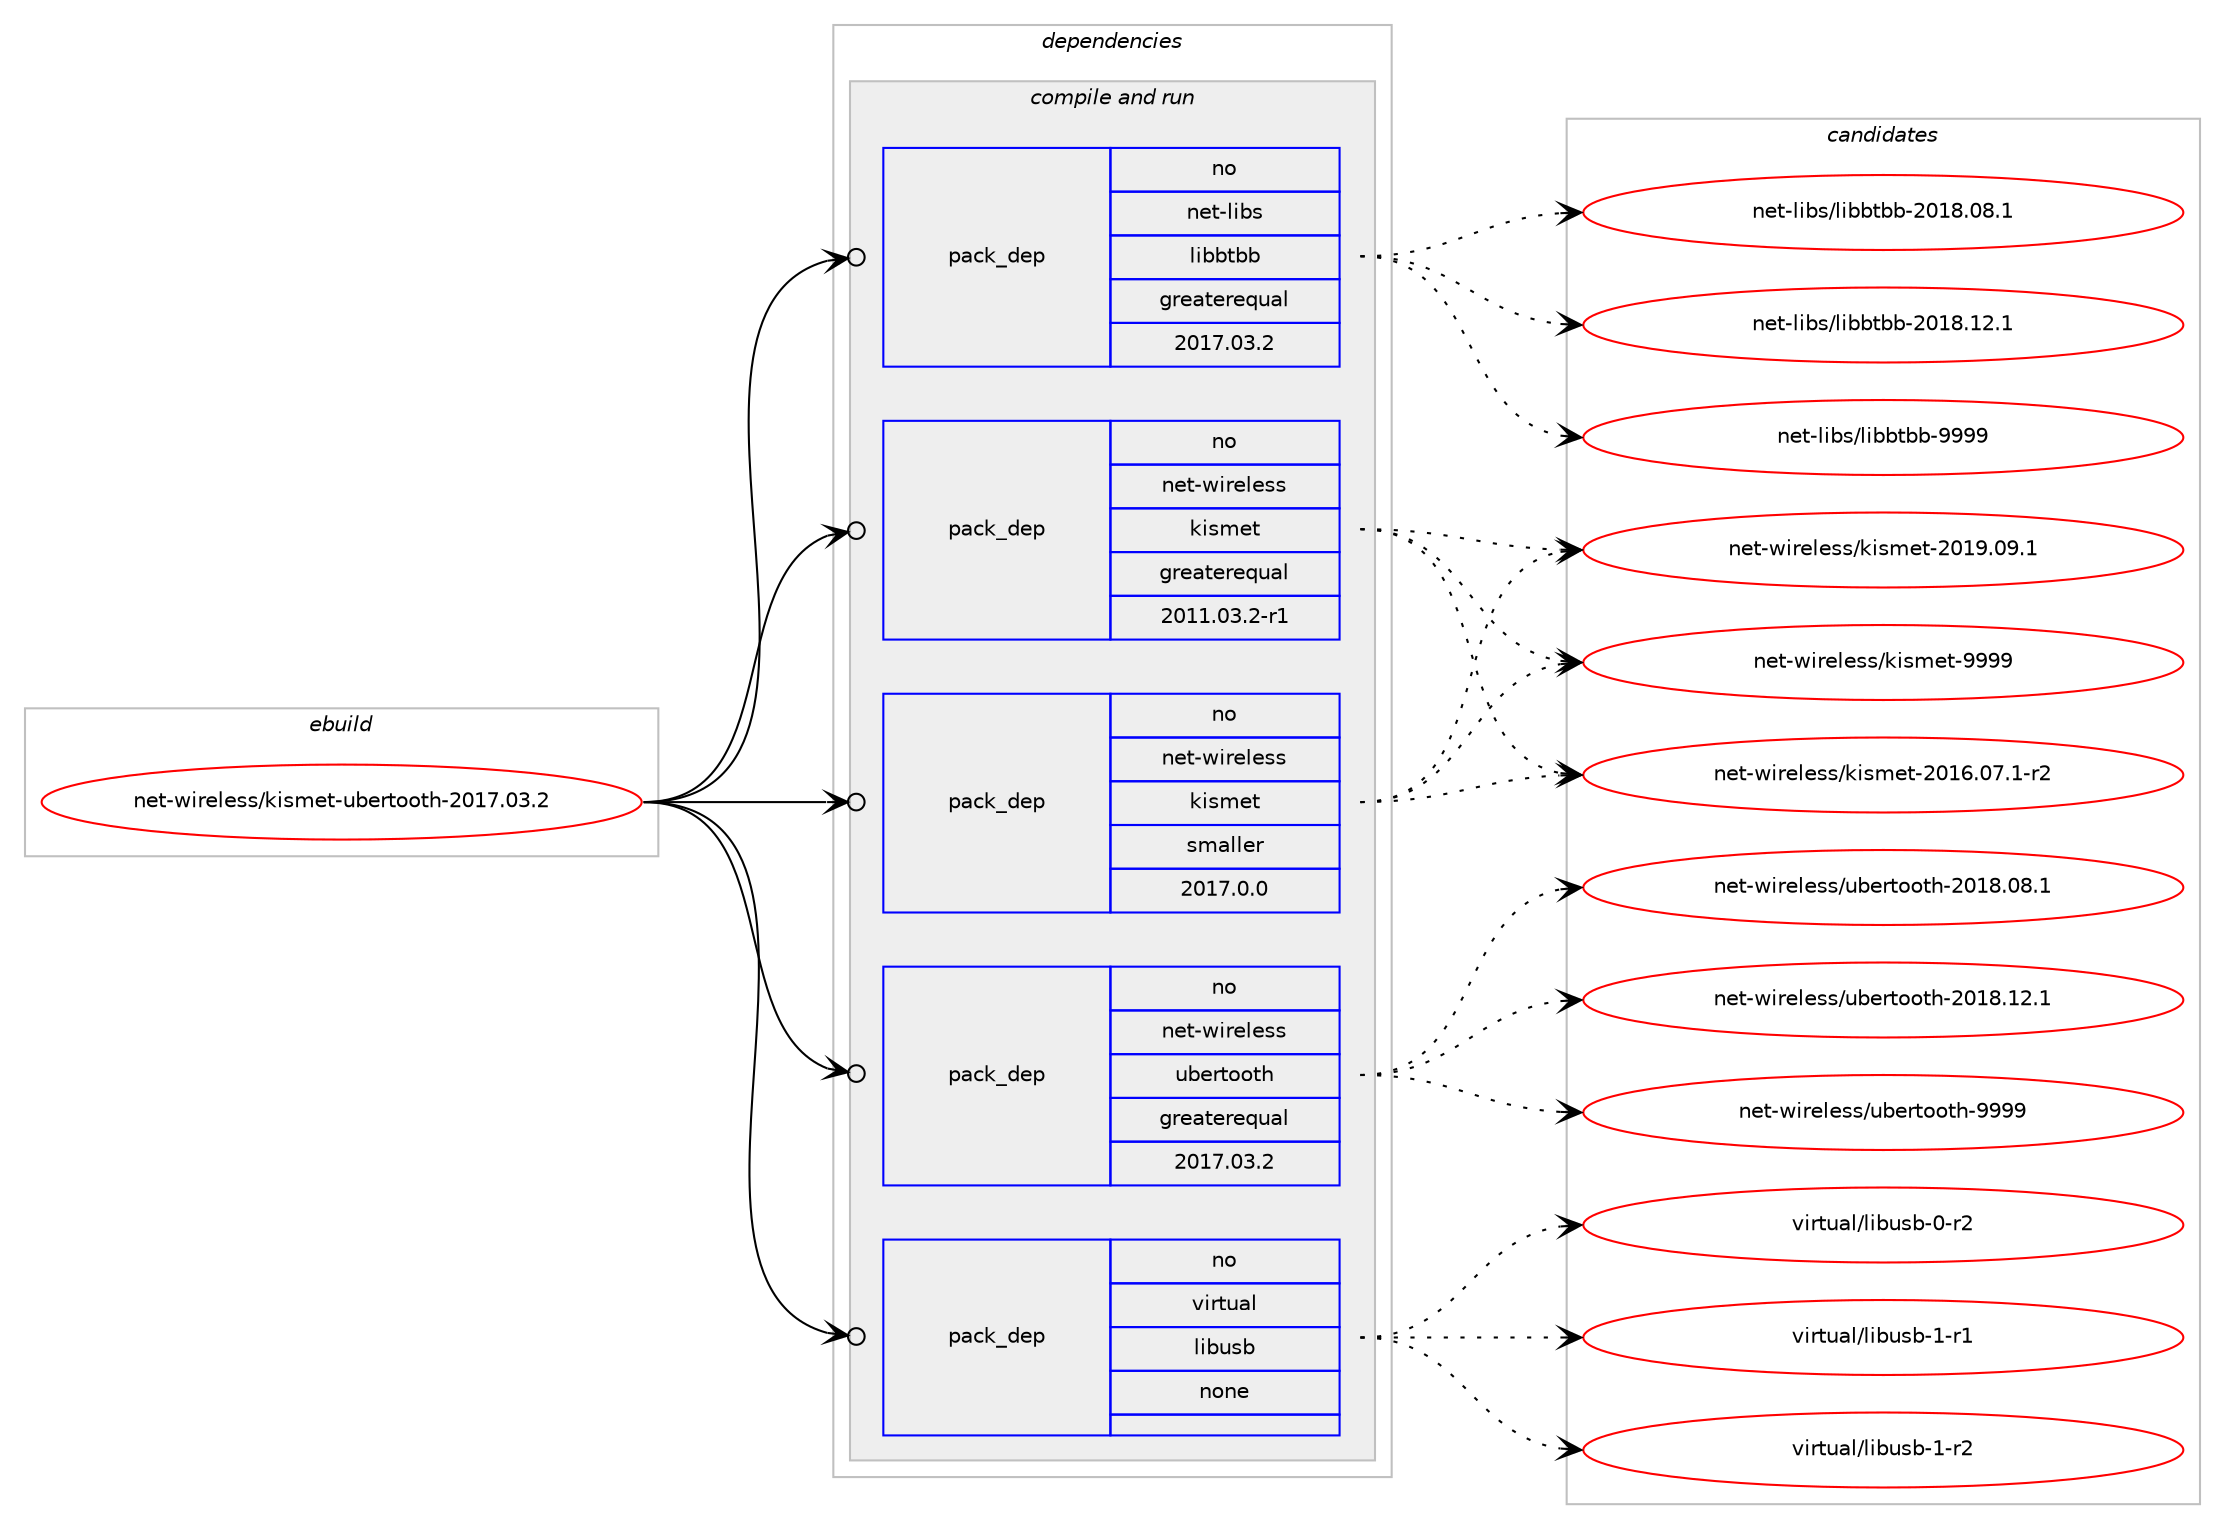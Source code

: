 digraph prolog {

# *************
# Graph options
# *************

newrank=true;
concentrate=true;
compound=true;
graph [rankdir=LR,fontname=Helvetica,fontsize=10,ranksep=1.5];#, ranksep=2.5, nodesep=0.2];
edge  [arrowhead=vee];
node  [fontname=Helvetica,fontsize=10];

# **********
# The ebuild
# **********

subgraph cluster_leftcol {
color=gray;
rank=same;
label=<<i>ebuild</i>>;
id [label="net-wireless/kismet-ubertooth-2017.03.2", color=red, width=4, href="../net-wireless/kismet-ubertooth-2017.03.2.svg"];
}

# ****************
# The dependencies
# ****************

subgraph cluster_midcol {
color=gray;
label=<<i>dependencies</i>>;
subgraph cluster_compile {
fillcolor="#eeeeee";
style=filled;
label=<<i>compile</i>>;
}
subgraph cluster_compileandrun {
fillcolor="#eeeeee";
style=filled;
label=<<i>compile and run</i>>;
subgraph pack623846 {
dependency844849 [label=<<TABLE BORDER="0" CELLBORDER="1" CELLSPACING="0" CELLPADDING="4" WIDTH="220"><TR><TD ROWSPAN="6" CELLPADDING="30">pack_dep</TD></TR><TR><TD WIDTH="110">no</TD></TR><TR><TD>net-libs</TD></TR><TR><TD>libbtbb</TD></TR><TR><TD>greaterequal</TD></TR><TR><TD>2017.03.2</TD></TR></TABLE>>, shape=none, color=blue];
}
id:e -> dependency844849:w [weight=20,style="solid",arrowhead="odotvee"];
subgraph pack623847 {
dependency844850 [label=<<TABLE BORDER="0" CELLBORDER="1" CELLSPACING="0" CELLPADDING="4" WIDTH="220"><TR><TD ROWSPAN="6" CELLPADDING="30">pack_dep</TD></TR><TR><TD WIDTH="110">no</TD></TR><TR><TD>net-wireless</TD></TR><TR><TD>kismet</TD></TR><TR><TD>greaterequal</TD></TR><TR><TD>2011.03.2-r1</TD></TR></TABLE>>, shape=none, color=blue];
}
id:e -> dependency844850:w [weight=20,style="solid",arrowhead="odotvee"];
subgraph pack623848 {
dependency844851 [label=<<TABLE BORDER="0" CELLBORDER="1" CELLSPACING="0" CELLPADDING="4" WIDTH="220"><TR><TD ROWSPAN="6" CELLPADDING="30">pack_dep</TD></TR><TR><TD WIDTH="110">no</TD></TR><TR><TD>net-wireless</TD></TR><TR><TD>kismet</TD></TR><TR><TD>smaller</TD></TR><TR><TD>2017.0.0</TD></TR></TABLE>>, shape=none, color=blue];
}
id:e -> dependency844851:w [weight=20,style="solid",arrowhead="odotvee"];
subgraph pack623849 {
dependency844852 [label=<<TABLE BORDER="0" CELLBORDER="1" CELLSPACING="0" CELLPADDING="4" WIDTH="220"><TR><TD ROWSPAN="6" CELLPADDING="30">pack_dep</TD></TR><TR><TD WIDTH="110">no</TD></TR><TR><TD>net-wireless</TD></TR><TR><TD>ubertooth</TD></TR><TR><TD>greaterequal</TD></TR><TR><TD>2017.03.2</TD></TR></TABLE>>, shape=none, color=blue];
}
id:e -> dependency844852:w [weight=20,style="solid",arrowhead="odotvee"];
subgraph pack623850 {
dependency844853 [label=<<TABLE BORDER="0" CELLBORDER="1" CELLSPACING="0" CELLPADDING="4" WIDTH="220"><TR><TD ROWSPAN="6" CELLPADDING="30">pack_dep</TD></TR><TR><TD WIDTH="110">no</TD></TR><TR><TD>virtual</TD></TR><TR><TD>libusb</TD></TR><TR><TD>none</TD></TR><TR><TD></TD></TR></TABLE>>, shape=none, color=blue];
}
id:e -> dependency844853:w [weight=20,style="solid",arrowhead="odotvee"];
}
subgraph cluster_run {
fillcolor="#eeeeee";
style=filled;
label=<<i>run</i>>;
}
}

# **************
# The candidates
# **************

subgraph cluster_choices {
rank=same;
color=gray;
label=<<i>candidates</i>>;

subgraph choice623846 {
color=black;
nodesep=1;
choice1101011164510810598115471081059898116989845504849564648564649 [label="net-libs/libbtbb-2018.08.1", color=red, width=4,href="../net-libs/libbtbb-2018.08.1.svg"];
choice1101011164510810598115471081059898116989845504849564649504649 [label="net-libs/libbtbb-2018.12.1", color=red, width=4,href="../net-libs/libbtbb-2018.12.1.svg"];
choice110101116451081059811547108105989811698984557575757 [label="net-libs/libbtbb-9999", color=red, width=4,href="../net-libs/libbtbb-9999.svg"];
dependency844849:e -> choice1101011164510810598115471081059898116989845504849564648564649:w [style=dotted,weight="100"];
dependency844849:e -> choice1101011164510810598115471081059898116989845504849564649504649:w [style=dotted,weight="100"];
dependency844849:e -> choice110101116451081059811547108105989811698984557575757:w [style=dotted,weight="100"];
}
subgraph choice623847 {
color=black;
nodesep=1;
choice1101011164511910511410110810111511547107105115109101116455048495446485546494511450 [label="net-wireless/kismet-2016.07.1-r2", color=red, width=4,href="../net-wireless/kismet-2016.07.1-r2.svg"];
choice110101116451191051141011081011151154710710511510910111645504849574648574649 [label="net-wireless/kismet-2019.09.1", color=red, width=4,href="../net-wireless/kismet-2019.09.1.svg"];
choice11010111645119105114101108101115115471071051151091011164557575757 [label="net-wireless/kismet-9999", color=red, width=4,href="../net-wireless/kismet-9999.svg"];
dependency844850:e -> choice1101011164511910511410110810111511547107105115109101116455048495446485546494511450:w [style=dotted,weight="100"];
dependency844850:e -> choice110101116451191051141011081011151154710710511510910111645504849574648574649:w [style=dotted,weight="100"];
dependency844850:e -> choice11010111645119105114101108101115115471071051151091011164557575757:w [style=dotted,weight="100"];
}
subgraph choice623848 {
color=black;
nodesep=1;
choice1101011164511910511410110810111511547107105115109101116455048495446485546494511450 [label="net-wireless/kismet-2016.07.1-r2", color=red, width=4,href="../net-wireless/kismet-2016.07.1-r2.svg"];
choice110101116451191051141011081011151154710710511510910111645504849574648574649 [label="net-wireless/kismet-2019.09.1", color=red, width=4,href="../net-wireless/kismet-2019.09.1.svg"];
choice11010111645119105114101108101115115471071051151091011164557575757 [label="net-wireless/kismet-9999", color=red, width=4,href="../net-wireless/kismet-9999.svg"];
dependency844851:e -> choice1101011164511910511410110810111511547107105115109101116455048495446485546494511450:w [style=dotted,weight="100"];
dependency844851:e -> choice110101116451191051141011081011151154710710511510910111645504849574648574649:w [style=dotted,weight="100"];
dependency844851:e -> choice11010111645119105114101108101115115471071051151091011164557575757:w [style=dotted,weight="100"];
}
subgraph choice623849 {
color=black;
nodesep=1;
choice11010111645119105114101108101115115471179810111411611111111610445504849564648564649 [label="net-wireless/ubertooth-2018.08.1", color=red, width=4,href="../net-wireless/ubertooth-2018.08.1.svg"];
choice11010111645119105114101108101115115471179810111411611111111610445504849564649504649 [label="net-wireless/ubertooth-2018.12.1", color=red, width=4,href="../net-wireless/ubertooth-2018.12.1.svg"];
choice1101011164511910511410110810111511547117981011141161111111161044557575757 [label="net-wireless/ubertooth-9999", color=red, width=4,href="../net-wireless/ubertooth-9999.svg"];
dependency844852:e -> choice11010111645119105114101108101115115471179810111411611111111610445504849564648564649:w [style=dotted,weight="100"];
dependency844852:e -> choice11010111645119105114101108101115115471179810111411611111111610445504849564649504649:w [style=dotted,weight="100"];
dependency844852:e -> choice1101011164511910511410110810111511547117981011141161111111161044557575757:w [style=dotted,weight="100"];
}
subgraph choice623850 {
color=black;
nodesep=1;
choice1181051141161179710847108105981171159845484511450 [label="virtual/libusb-0-r2", color=red, width=4,href="../virtual/libusb-0-r2.svg"];
choice1181051141161179710847108105981171159845494511449 [label="virtual/libusb-1-r1", color=red, width=4,href="../virtual/libusb-1-r1.svg"];
choice1181051141161179710847108105981171159845494511450 [label="virtual/libusb-1-r2", color=red, width=4,href="../virtual/libusb-1-r2.svg"];
dependency844853:e -> choice1181051141161179710847108105981171159845484511450:w [style=dotted,weight="100"];
dependency844853:e -> choice1181051141161179710847108105981171159845494511449:w [style=dotted,weight="100"];
dependency844853:e -> choice1181051141161179710847108105981171159845494511450:w [style=dotted,weight="100"];
}
}

}
